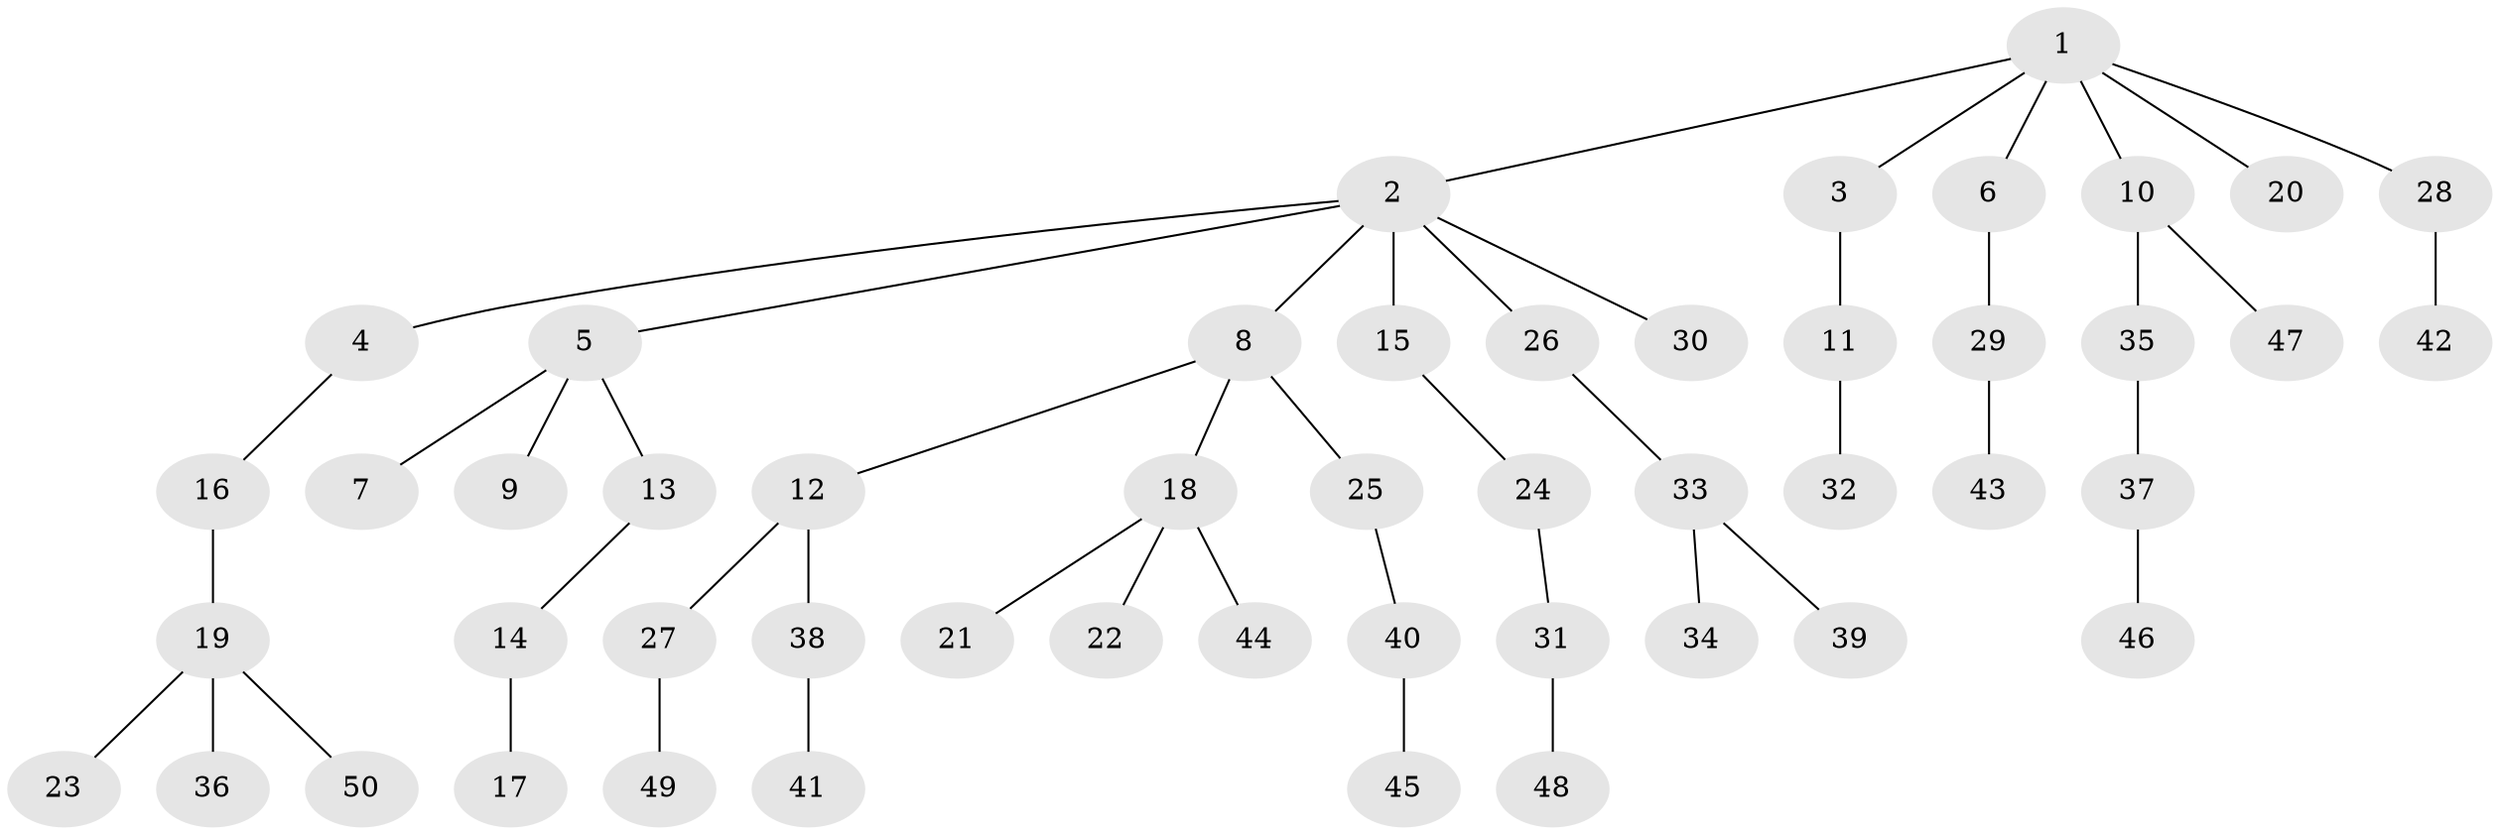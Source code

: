 // original degree distribution, {7: 0.020202020202020204, 3: 0.1111111111111111, 2: 0.30303030303030304, 5: 0.06060606060606061, 1: 0.47474747474747475, 4: 0.030303030303030304}
// Generated by graph-tools (version 1.1) at 2025/36/03/09/25 02:36:47]
// undirected, 50 vertices, 49 edges
graph export_dot {
graph [start="1"]
  node [color=gray90,style=filled];
  1;
  2;
  3;
  4;
  5;
  6;
  7;
  8;
  9;
  10;
  11;
  12;
  13;
  14;
  15;
  16;
  17;
  18;
  19;
  20;
  21;
  22;
  23;
  24;
  25;
  26;
  27;
  28;
  29;
  30;
  31;
  32;
  33;
  34;
  35;
  36;
  37;
  38;
  39;
  40;
  41;
  42;
  43;
  44;
  45;
  46;
  47;
  48;
  49;
  50;
  1 -- 2 [weight=1.0];
  1 -- 3 [weight=1.0];
  1 -- 6 [weight=1.0];
  1 -- 10 [weight=1.0];
  1 -- 20 [weight=1.0];
  1 -- 28 [weight=1.0];
  2 -- 4 [weight=1.0];
  2 -- 5 [weight=1.0];
  2 -- 8 [weight=1.0];
  2 -- 15 [weight=1.0];
  2 -- 26 [weight=1.0];
  2 -- 30 [weight=1.0];
  3 -- 11 [weight=1.0];
  4 -- 16 [weight=1.0];
  5 -- 7 [weight=1.0];
  5 -- 9 [weight=1.0];
  5 -- 13 [weight=1.0];
  6 -- 29 [weight=1.0];
  8 -- 12 [weight=1.0];
  8 -- 18 [weight=1.0];
  8 -- 25 [weight=1.0];
  10 -- 35 [weight=1.0];
  10 -- 47 [weight=1.0];
  11 -- 32 [weight=1.0];
  12 -- 27 [weight=1.0];
  12 -- 38 [weight=2.0];
  13 -- 14 [weight=1.0];
  14 -- 17 [weight=1.0];
  15 -- 24 [weight=1.0];
  16 -- 19 [weight=1.0];
  18 -- 21 [weight=1.0];
  18 -- 22 [weight=1.0];
  18 -- 44 [weight=1.0];
  19 -- 23 [weight=1.0];
  19 -- 36 [weight=1.0];
  19 -- 50 [weight=1.0];
  24 -- 31 [weight=1.0];
  25 -- 40 [weight=1.0];
  26 -- 33 [weight=1.0];
  27 -- 49 [weight=1.0];
  28 -- 42 [weight=1.0];
  29 -- 43 [weight=1.0];
  31 -- 48 [weight=2.0];
  33 -- 34 [weight=1.0];
  33 -- 39 [weight=1.0];
  35 -- 37 [weight=2.0];
  37 -- 46 [weight=1.0];
  38 -- 41 [weight=1.0];
  40 -- 45 [weight=1.0];
}
